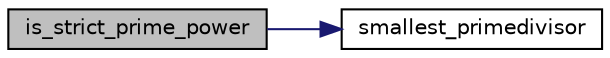 digraph "is_strict_prime_power"
{
  edge [fontname="Helvetica",fontsize="10",labelfontname="Helvetica",labelfontsize="10"];
  node [fontname="Helvetica",fontsize="10",shape=record];
  rankdir="LR";
  Node2409 [label="is_strict_prime_power",height=0.2,width=0.4,color="black", fillcolor="grey75", style="filled", fontcolor="black"];
  Node2409 -> Node2410 [color="midnightblue",fontsize="10",style="solid",fontname="Helvetica"];
  Node2410 [label="smallest_primedivisor",height=0.2,width=0.4,color="black", fillcolor="white", style="filled",URL="$df/dda/number__theory_8_c.html#a89238384b70e5f0f19ac179ca88d468d"];
}
